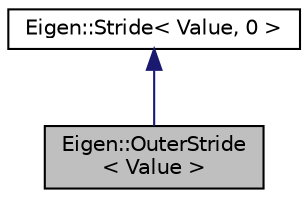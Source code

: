 digraph "Eigen::OuterStride&lt; Value &gt;"
{
  edge [fontname="Helvetica",fontsize="10",labelfontname="Helvetica",labelfontsize="10"];
  node [fontname="Helvetica",fontsize="10",shape=record];
  Node1 [label="Eigen::OuterStride\l\< Value \>",height=0.2,width=0.4,color="black", fillcolor="grey75", style="filled" fontcolor="black"];
  Node2 -> Node1 [dir="back",color="midnightblue",fontsize="10",style="solid",fontname="Helvetica"];
  Node2 [label="Eigen::Stride\< Value, 0 \>",height=0.2,width=0.4,color="black", fillcolor="white", style="filled",URL="$classEigen_1_1Stride.html"];
}
